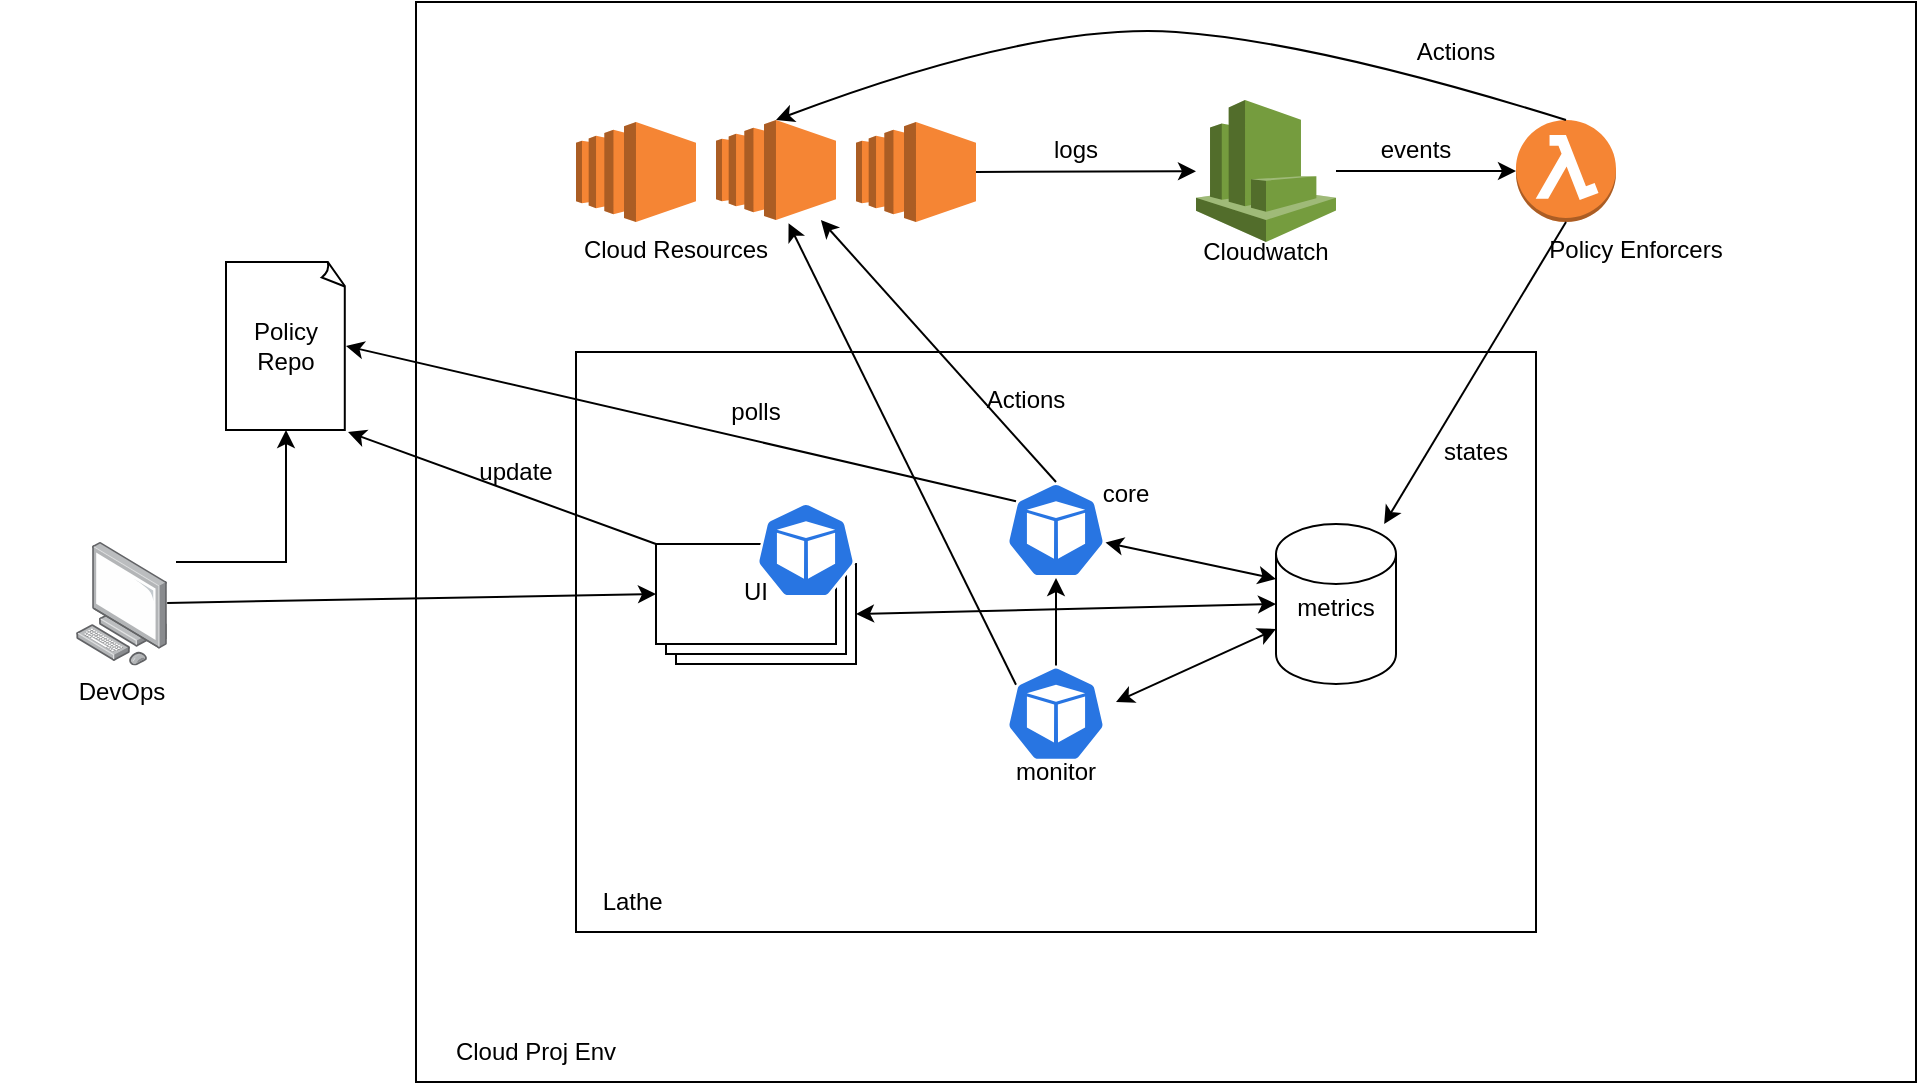 <mxfile version="20.2.5" type="github">
  <diagram id="Vv94kJZP70gJv3WfLBMk" name="Page-1">
    <mxGraphModel dx="1061" dy="934" grid="1" gridSize="10" guides="1" tooltips="1" connect="1" arrows="1" fold="1" page="1" pageScale="1" pageWidth="1100" pageHeight="850" math="0" shadow="0">
      <root>
        <mxCell id="0" />
        <mxCell id="1" parent="0" />
        <mxCell id="CQJ7iR8nY9A5MEXB7DN9-19" value="" style="verticalLabelPosition=bottom;verticalAlign=top;html=1;shape=mxgraph.basic.rect;fillColor2=none;strokeWidth=1;size=20;indent=5;" vertex="1" parent="1">
          <mxGeometry x="270" y="80" width="750" height="540" as="geometry" />
        </mxCell>
        <mxCell id="CQJ7iR8nY9A5MEXB7DN9-18" value="" style="verticalLabelPosition=bottom;verticalAlign=top;html=1;shape=mxgraph.basic.rect;fillColor2=none;strokeWidth=1;size=20;indent=5;" vertex="1" parent="1">
          <mxGeometry x="350" y="255" width="480" height="290" as="geometry" />
        </mxCell>
        <mxCell id="CQJ7iR8nY9A5MEXB7DN9-4" value="" style="points=[];aspect=fixed;html=1;align=center;shadow=0;dashed=0;image;image=img/lib/allied_telesis/computer_and_terminals/Personal_Computer.svg;" vertex="1" parent="1">
          <mxGeometry x="100" y="350" width="45.6" height="61.8" as="geometry" />
        </mxCell>
        <mxCell id="CQJ7iR8nY9A5MEXB7DN9-6" value="" style="shape=image;html=1;verticalAlign=top;verticalLabelPosition=bottom;labelBackgroundColor=#ffffff;imageAspect=0;aspect=fixed;image=https://cdn1.iconfinder.com/data/icons/picons-social/57/github_rounded-128.png" vertex="1" parent="1">
          <mxGeometry x="180" y="150" width="50" height="50" as="geometry" />
        </mxCell>
        <mxCell id="CQJ7iR8nY9A5MEXB7DN9-8" value="Policy&lt;br&gt;Repo" style="whiteSpace=wrap;html=1;shape=mxgraph.basic.document" vertex="1" parent="1">
          <mxGeometry x="175" y="210" width="60" height="84" as="geometry" />
        </mxCell>
        <mxCell id="CQJ7iR8nY9A5MEXB7DN9-9" value="" style="endArrow=classic;html=1;rounded=0;entryX=0.5;entryY=1;entryDx=0;entryDy=0;entryPerimeter=0;" edge="1" parent="1" target="CQJ7iR8nY9A5MEXB7DN9-8">
          <mxGeometry width="50" height="50" relative="1" as="geometry">
            <mxPoint x="150" y="360" as="sourcePoint" />
            <mxPoint x="210" y="360" as="targetPoint" />
            <Array as="points">
              <mxPoint x="205" y="360" />
            </Array>
          </mxGeometry>
        </mxCell>
        <mxCell id="CQJ7iR8nY9A5MEXB7DN9-10" value="" style="outlineConnect=0;dashed=0;verticalLabelPosition=bottom;verticalAlign=top;align=center;html=1;shape=mxgraph.aws3.ec2;fillColor=#F58534;gradientColor=none;" vertex="1" parent="1">
          <mxGeometry x="350" y="140" width="60" height="50" as="geometry" />
        </mxCell>
        <mxCell id="CQJ7iR8nY9A5MEXB7DN9-11" value="" style="outlineConnect=0;dashed=0;verticalLabelPosition=bottom;verticalAlign=top;align=center;html=1;shape=mxgraph.aws3.ec2;fillColor=#F58534;gradientColor=none;" vertex="1" parent="1">
          <mxGeometry x="420" y="139" width="60" height="50" as="geometry" />
        </mxCell>
        <mxCell id="CQJ7iR8nY9A5MEXB7DN9-12" value="" style="outlineConnect=0;dashed=0;verticalLabelPosition=bottom;verticalAlign=top;align=center;html=1;shape=mxgraph.aws3.ec2;fillColor=#F58534;gradientColor=none;" vertex="1" parent="1">
          <mxGeometry x="490" y="140" width="60" height="50" as="geometry" />
        </mxCell>
        <mxCell id="CQJ7iR8nY9A5MEXB7DN9-13" value="" style="outlineConnect=0;dashed=0;verticalLabelPosition=bottom;verticalAlign=top;align=center;html=1;shape=mxgraph.aws3.cloudwatch;fillColor=#759C3E;gradientColor=none;" vertex="1" parent="1">
          <mxGeometry x="660" y="129" width="70" height="71" as="geometry" />
        </mxCell>
        <mxCell id="CQJ7iR8nY9A5MEXB7DN9-15" value="" style="outlineConnect=0;dashed=0;verticalLabelPosition=bottom;verticalAlign=top;align=center;html=1;shape=mxgraph.aws3.lambda_function;fillColor=#F58534;gradientColor=none;" vertex="1" parent="1">
          <mxGeometry x="820" y="139" width="50" height="51" as="geometry" />
        </mxCell>
        <mxCell id="CQJ7iR8nY9A5MEXB7DN9-16" value="" style="sketch=0;html=1;dashed=0;whitespace=wrap;fillColor=#2875E2;strokeColor=#ffffff;points=[[0.005,0.63,0],[0.1,0.2,0],[0.9,0.2,0],[0.5,0,0],[0.995,0.63,0],[0.72,0.99,0],[0.5,1,0],[0.28,0.99,0]];shape=mxgraph.kubernetes.icon;prIcon=pod" vertex="1" parent="1">
          <mxGeometry x="565" y="320" width="50" height="48" as="geometry" />
        </mxCell>
        <mxCell id="CQJ7iR8nY9A5MEXB7DN9-17" value="" style="verticalLabelPosition=bottom;verticalAlign=top;html=1;shape=mxgraph.basic.layered_rect;dx=10;outlineConnect=0;" vertex="1" parent="1">
          <mxGeometry x="390" y="351" width="100" height="60" as="geometry" />
        </mxCell>
        <mxCell id="CQJ7iR8nY9A5MEXB7DN9-20" value="" style="shape=cylinder3;whiteSpace=wrap;html=1;boundedLbl=1;backgroundOutline=1;size=15;" vertex="1" parent="1">
          <mxGeometry x="700" y="341" width="60" height="80" as="geometry" />
        </mxCell>
        <mxCell id="CQJ7iR8nY9A5MEXB7DN9-21" value="" style="sketch=0;html=1;dashed=0;whitespace=wrap;fillColor=#2875E2;strokeColor=#ffffff;points=[[0.005,0.63,0],[0.1,0.2,0],[0.9,0.2,0],[0.5,0,0],[0.995,0.63,0],[0.72,0.99,0],[0.5,1,0],[0.28,0.99,0]];shape=mxgraph.kubernetes.icon;prIcon=pod" vertex="1" parent="1">
          <mxGeometry x="565" y="411.8" width="50" height="48" as="geometry" />
        </mxCell>
        <mxCell id="CQJ7iR8nY9A5MEXB7DN9-22" value="" style="endArrow=classic;html=1;rounded=0;entryX=0;entryY=0;entryDx=0;entryDy=25;entryPerimeter=0;" edge="1" parent="1" source="CQJ7iR8nY9A5MEXB7DN9-4" target="CQJ7iR8nY9A5MEXB7DN9-17">
          <mxGeometry width="50" height="50" relative="1" as="geometry">
            <mxPoint x="100" y="550" as="sourcePoint" />
            <mxPoint x="150" y="500" as="targetPoint" />
          </mxGeometry>
        </mxCell>
        <mxCell id="CQJ7iR8nY9A5MEXB7DN9-23" value="" style="endArrow=classic;html=1;rounded=0;exitX=0.5;exitY=0;exitDx=0;exitDy=0;exitPerimeter=0;" edge="1" parent="1" source="CQJ7iR8nY9A5MEXB7DN9-16" target="CQJ7iR8nY9A5MEXB7DN9-11">
          <mxGeometry width="50" height="50" relative="1" as="geometry">
            <mxPoint x="520" y="240" as="sourcePoint" />
            <mxPoint x="570" y="190" as="targetPoint" />
          </mxGeometry>
        </mxCell>
        <mxCell id="CQJ7iR8nY9A5MEXB7DN9-25" value="" style="endArrow=classic;html=1;rounded=0;exitX=0.1;exitY=0.2;exitDx=0;exitDy=0;exitPerimeter=0;entryX=1;entryY=0.5;entryDx=0;entryDy=0;entryPerimeter=0;" edge="1" parent="1" source="CQJ7iR8nY9A5MEXB7DN9-16" target="CQJ7iR8nY9A5MEXB7DN9-8">
          <mxGeometry width="50" height="50" relative="1" as="geometry">
            <mxPoint x="460" y="320" as="sourcePoint" />
            <mxPoint x="510" y="270" as="targetPoint" />
          </mxGeometry>
        </mxCell>
        <mxCell id="CQJ7iR8nY9A5MEXB7DN9-26" value="" style="endArrow=classic;html=1;rounded=0;entryX=1.017;entryY=1.012;entryDx=0;entryDy=0;entryPerimeter=0;exitX=0;exitY=0;exitDx=0;exitDy=0;exitPerimeter=0;" edge="1" parent="1" source="CQJ7iR8nY9A5MEXB7DN9-17" target="CQJ7iR8nY9A5MEXB7DN9-8">
          <mxGeometry width="50" height="50" relative="1" as="geometry">
            <mxPoint x="240" y="350" as="sourcePoint" />
            <mxPoint x="290" y="300" as="targetPoint" />
          </mxGeometry>
        </mxCell>
        <mxCell id="CQJ7iR8nY9A5MEXB7DN9-28" value="" style="endArrow=classic;html=1;rounded=0;exitX=1;exitY=0.5;exitDx=0;exitDy=0;exitPerimeter=0;" edge="1" parent="1" source="CQJ7iR8nY9A5MEXB7DN9-12" target="CQJ7iR8nY9A5MEXB7DN9-13">
          <mxGeometry width="50" height="50" relative="1" as="geometry">
            <mxPoint x="580" y="190" as="sourcePoint" />
            <mxPoint x="630" y="140" as="targetPoint" />
          </mxGeometry>
        </mxCell>
        <mxCell id="CQJ7iR8nY9A5MEXB7DN9-29" value="" style="endArrow=classic;html=1;rounded=0;entryX=0;entryY=0.5;entryDx=0;entryDy=0;entryPerimeter=0;" edge="1" parent="1" source="CQJ7iR8nY9A5MEXB7DN9-13" target="CQJ7iR8nY9A5MEXB7DN9-15">
          <mxGeometry width="50" height="50" relative="1" as="geometry">
            <mxPoint x="750" y="200" as="sourcePoint" />
            <mxPoint x="800" y="150" as="targetPoint" />
          </mxGeometry>
        </mxCell>
        <mxCell id="CQJ7iR8nY9A5MEXB7DN9-30" value="" style="endArrow=classic;html=1;rounded=0;exitX=0.5;exitY=1;exitDx=0;exitDy=0;exitPerimeter=0;" edge="1" parent="1" source="CQJ7iR8nY9A5MEXB7DN9-15" target="CQJ7iR8nY9A5MEXB7DN9-20">
          <mxGeometry width="50" height="50" relative="1" as="geometry">
            <mxPoint x="880" y="280" as="sourcePoint" />
            <mxPoint x="930" y="230" as="targetPoint" />
          </mxGeometry>
        </mxCell>
        <mxCell id="CQJ7iR8nY9A5MEXB7DN9-32" value="" style="endArrow=classic;startArrow=classic;html=1;rounded=0;entryX=0;entryY=0;entryDx=0;entryDy=52.5;entryPerimeter=0;" edge="1" parent="1" target="CQJ7iR8nY9A5MEXB7DN9-20">
          <mxGeometry width="50" height="50" relative="1" as="geometry">
            <mxPoint x="620" y="430" as="sourcePoint" />
            <mxPoint x="690" y="410" as="targetPoint" />
          </mxGeometry>
        </mxCell>
        <mxCell id="CQJ7iR8nY9A5MEXB7DN9-33" value="" style="endArrow=classic;startArrow=classic;html=1;rounded=0;exitX=0.995;exitY=0.63;exitDx=0;exitDy=0;exitPerimeter=0;entryX=0;entryY=0;entryDx=0;entryDy=27.5;entryPerimeter=0;" edge="1" parent="1" source="CQJ7iR8nY9A5MEXB7DN9-16" target="CQJ7iR8nY9A5MEXB7DN9-20">
          <mxGeometry width="50" height="50" relative="1" as="geometry">
            <mxPoint x="620" y="390" as="sourcePoint" />
            <mxPoint x="670" y="340" as="targetPoint" />
          </mxGeometry>
        </mxCell>
        <mxCell id="CQJ7iR8nY9A5MEXB7DN9-34" value="" style="endArrow=classic;startArrow=classic;html=1;rounded=0;entryX=0;entryY=0.5;entryDx=0;entryDy=0;entryPerimeter=0;exitX=0;exitY=0;exitDx=100;exitDy=35;exitPerimeter=0;" edge="1" parent="1" source="CQJ7iR8nY9A5MEXB7DN9-17" target="CQJ7iR8nY9A5MEXB7DN9-20">
          <mxGeometry width="50" height="50" relative="1" as="geometry">
            <mxPoint x="450" y="500" as="sourcePoint" />
            <mxPoint x="500" y="450" as="targetPoint" />
          </mxGeometry>
        </mxCell>
        <mxCell id="CQJ7iR8nY9A5MEXB7DN9-36" value="Cloud Resources" style="text;html=1;strokeColor=none;fillColor=none;align=center;verticalAlign=middle;whiteSpace=wrap;rounded=0;" vertex="1" parent="1">
          <mxGeometry x="340" y="189" width="120" height="30" as="geometry" />
        </mxCell>
        <mxCell id="CQJ7iR8nY9A5MEXB7DN9-37" value="Cloudwatch" style="text;html=1;strokeColor=none;fillColor=none;align=center;verticalAlign=middle;whiteSpace=wrap;rounded=0;" vertex="1" parent="1">
          <mxGeometry x="635" y="190" width="120" height="30" as="geometry" />
        </mxCell>
        <mxCell id="CQJ7iR8nY9A5MEXB7DN9-38" value="Policy Enforcers" style="text;html=1;strokeColor=none;fillColor=none;align=center;verticalAlign=middle;whiteSpace=wrap;rounded=0;" vertex="1" parent="1">
          <mxGeometry x="820" y="189" width="120" height="30" as="geometry" />
        </mxCell>
        <mxCell id="CQJ7iR8nY9A5MEXB7DN9-40" value="" style="curved=1;endArrow=classic;html=1;rounded=0;exitX=0.5;exitY=0;exitDx=0;exitDy=0;exitPerimeter=0;entryX=0.5;entryY=0;entryDx=0;entryDy=0;entryPerimeter=0;" edge="1" parent="1" source="CQJ7iR8nY9A5MEXB7DN9-15" target="CQJ7iR8nY9A5MEXB7DN9-11">
          <mxGeometry width="50" height="50" relative="1" as="geometry">
            <mxPoint x="580" y="140" as="sourcePoint" />
            <mxPoint x="630" y="90" as="targetPoint" />
            <Array as="points">
              <mxPoint x="720" y="100" />
              <mxPoint x="580" y="90" />
            </Array>
          </mxGeometry>
        </mxCell>
        <mxCell id="CQJ7iR8nY9A5MEXB7DN9-41" value="Actions" style="text;html=1;strokeColor=none;fillColor=none;align=center;verticalAlign=middle;whiteSpace=wrap;rounded=0;" vertex="1" parent="1">
          <mxGeometry x="730" y="90" width="120" height="30" as="geometry" />
        </mxCell>
        <mxCell id="CQJ7iR8nY9A5MEXB7DN9-42" value="Actions" style="text;html=1;strokeColor=none;fillColor=none;align=center;verticalAlign=middle;whiteSpace=wrap;rounded=0;" vertex="1" parent="1">
          <mxGeometry x="515" y="264" width="120" height="30" as="geometry" />
        </mxCell>
        <mxCell id="CQJ7iR8nY9A5MEXB7DN9-43" value="logs&lt;span style=&quot;caret-color: rgba(0, 0, 0, 0); color: rgba(0, 0, 0, 0); font-family: monospace; font-size: 0px; text-align: start;&quot;&gt;%3CmxGraphModel%3E%3Croot%3E%3CmxCell%20id%3D%220%22%2F%3E%3CmxCell%20id%3D%221%22%20parent%3D%220%22%2F%3E%3CmxCell%20id%3D%222%22%20value%3D%22Cloudwatch%22%20style%3D%22text%3Bhtml%3D1%3BstrokeColor%3Dnone%3BfillColor%3Dnone%3Balign%3Dcenter%3BverticalAlign%3Dmiddle%3BwhiteSpace%3Dwrap%3Brounded%3D0%3B%22%20vertex%3D%221%22%20parent%3D%221%22%3E%3CmxGeometry%20x%3D%22635%22%20y%3D%22190%22%20width%3D%22120%22%20height%3D%2230%22%20as%3D%22geometry%22%2F%3E%3C%2FmxCell%3E%3C%2Froot%3E%3C%2FmxGraphModel%3E&lt;/span&gt;" style="text;html=1;strokeColor=none;fillColor=none;align=center;verticalAlign=middle;whiteSpace=wrap;rounded=0;" vertex="1" parent="1">
          <mxGeometry x="540" y="139" width="120" height="30" as="geometry" />
        </mxCell>
        <mxCell id="CQJ7iR8nY9A5MEXB7DN9-44" value="events" style="text;html=1;strokeColor=none;fillColor=none;align=center;verticalAlign=middle;whiteSpace=wrap;rounded=0;" vertex="1" parent="1">
          <mxGeometry x="710" y="139" width="120" height="30" as="geometry" />
        </mxCell>
        <mxCell id="CQJ7iR8nY9A5MEXB7DN9-45" value="states" style="text;html=1;strokeColor=none;fillColor=none;align=center;verticalAlign=middle;whiteSpace=wrap;rounded=0;" vertex="1" parent="1">
          <mxGeometry x="740" y="290" width="120" height="30" as="geometry" />
        </mxCell>
        <mxCell id="CQJ7iR8nY9A5MEXB7DN9-46" value="metrics" style="text;html=1;strokeColor=none;fillColor=none;align=center;verticalAlign=middle;whiteSpace=wrap;rounded=0;" vertex="1" parent="1">
          <mxGeometry x="670" y="368" width="120" height="30" as="geometry" />
        </mxCell>
        <mxCell id="CQJ7iR8nY9A5MEXB7DN9-47" value="polls" style="text;html=1;strokeColor=none;fillColor=none;align=center;verticalAlign=middle;whiteSpace=wrap;rounded=0;" vertex="1" parent="1">
          <mxGeometry x="380" y="270" width="120" height="30" as="geometry" />
        </mxCell>
        <mxCell id="CQJ7iR8nY9A5MEXB7DN9-48" value="update" style="text;html=1;strokeColor=none;fillColor=none;align=center;verticalAlign=middle;whiteSpace=wrap;rounded=0;" vertex="1" parent="1">
          <mxGeometry x="260" y="300" width="120" height="30" as="geometry" />
        </mxCell>
        <mxCell id="CQJ7iR8nY9A5MEXB7DN9-49" value="UI" style="text;html=1;strokeColor=none;fillColor=none;align=center;verticalAlign=middle;whiteSpace=wrap;rounded=0;" vertex="1" parent="1">
          <mxGeometry x="380" y="360" width="120" height="30" as="geometry" />
        </mxCell>
        <mxCell id="CQJ7iR8nY9A5MEXB7DN9-50" value="monitor" style="text;html=1;strokeColor=none;fillColor=none;align=center;verticalAlign=middle;whiteSpace=wrap;rounded=0;" vertex="1" parent="1">
          <mxGeometry x="530" y="450" width="120" height="30" as="geometry" />
        </mxCell>
        <mxCell id="CQJ7iR8nY9A5MEXB7DN9-51" value="core" style="text;html=1;strokeColor=none;fillColor=none;align=center;verticalAlign=middle;whiteSpace=wrap;rounded=0;" vertex="1" parent="1">
          <mxGeometry x="565" y="311" width="120" height="30" as="geometry" />
        </mxCell>
        <mxCell id="CQJ7iR8nY9A5MEXB7DN9-52" value="DevOps" style="text;html=1;strokeColor=none;fillColor=none;align=center;verticalAlign=middle;whiteSpace=wrap;rounded=0;" vertex="1" parent="1">
          <mxGeometry x="62.8" y="410" width="120" height="30" as="geometry" />
        </mxCell>
        <mxCell id="CQJ7iR8nY9A5MEXB7DN9-53" value="Lathe&amp;nbsp;" style="text;html=1;strokeColor=none;fillColor=none;align=center;verticalAlign=middle;whiteSpace=wrap;rounded=0;" vertex="1" parent="1">
          <mxGeometry x="320" y="515" width="120" height="30" as="geometry" />
        </mxCell>
        <mxCell id="CQJ7iR8nY9A5MEXB7DN9-54" value="Cloud Proj Env" style="text;html=1;strokeColor=none;fillColor=none;align=center;verticalAlign=middle;whiteSpace=wrap;rounded=0;" vertex="1" parent="1">
          <mxGeometry x="270" y="590" width="120" height="30" as="geometry" />
        </mxCell>
        <mxCell id="CQJ7iR8nY9A5MEXB7DN9-55" value="" style="sketch=0;html=1;dashed=0;whitespace=wrap;fillColor=#2875E2;strokeColor=#ffffff;points=[[0.005,0.63,0],[0.1,0.2,0],[0.9,0.2,0],[0.5,0,0],[0.995,0.63,0],[0.72,0.99,0],[0.5,1,0],[0.28,0.99,0]];shape=mxgraph.kubernetes.icon;prIcon=pod" vertex="1" parent="1">
          <mxGeometry x="440" y="330" width="50" height="48" as="geometry" />
        </mxCell>
        <mxCell id="CQJ7iR8nY9A5MEXB7DN9-56" value="" style="endArrow=classic;html=1;rounded=0;exitX=0.1;exitY=0.2;exitDx=0;exitDy=0;exitPerimeter=0;entryX=0.969;entryY=0.056;entryDx=0;entryDy=0;entryPerimeter=0;" edge="1" parent="1" source="CQJ7iR8nY9A5MEXB7DN9-21" target="CQJ7iR8nY9A5MEXB7DN9-36">
          <mxGeometry width="50" height="50" relative="1" as="geometry">
            <mxPoint x="580" y="380" as="sourcePoint" />
            <mxPoint x="630" y="330" as="targetPoint" />
          </mxGeometry>
        </mxCell>
        <mxCell id="CQJ7iR8nY9A5MEXB7DN9-57" value="" style="endArrow=classic;html=1;rounded=0;exitX=0.5;exitY=0;exitDx=0;exitDy=0;exitPerimeter=0;entryX=0.5;entryY=1;entryDx=0;entryDy=0;entryPerimeter=0;" edge="1" parent="1" source="CQJ7iR8nY9A5MEXB7DN9-21" target="CQJ7iR8nY9A5MEXB7DN9-16">
          <mxGeometry width="50" height="50" relative="1" as="geometry">
            <mxPoint x="580" y="380" as="sourcePoint" />
            <mxPoint x="630" y="330" as="targetPoint" />
          </mxGeometry>
        </mxCell>
      </root>
    </mxGraphModel>
  </diagram>
</mxfile>
